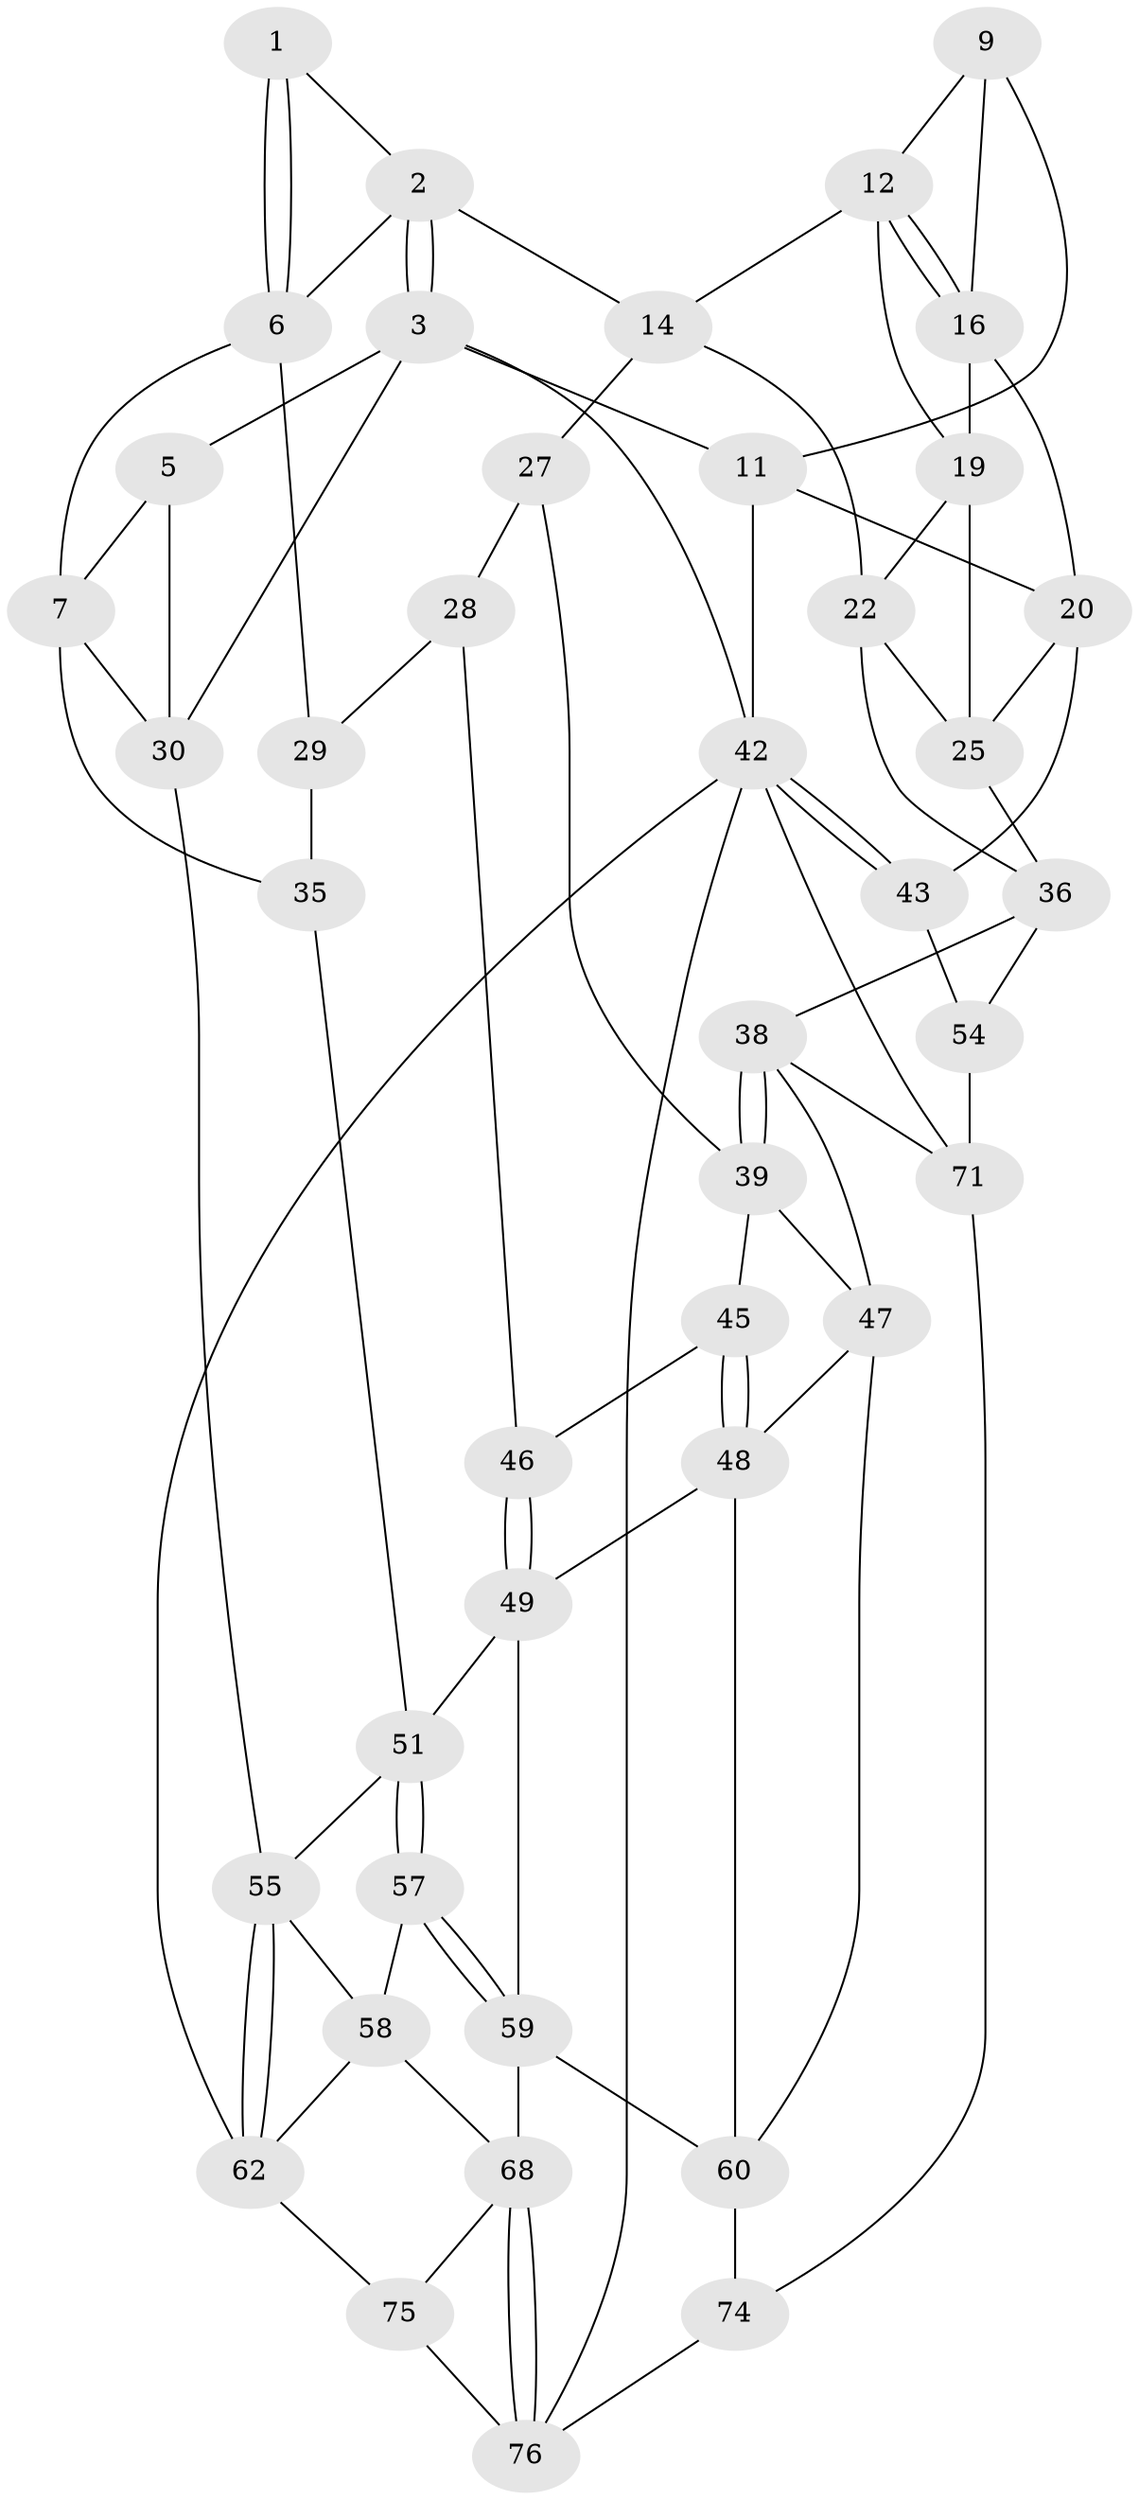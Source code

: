 // original degree distribution, {3: 0.03896103896103896, 5: 0.45454545454545453, 4: 0.2597402597402597, 6: 0.24675324675324675}
// Generated by graph-tools (version 1.1) at 2025/11/02/27/25 16:11:52]
// undirected, 43 vertices, 91 edges
graph export_dot {
graph [start="1"]
  node [color=gray90,style=filled];
  1 [pos="+0.11309241816246442+0"];
  2 [pos="+0.5421334411112142+0",super="+15"];
  3 [pos="+0.7261528452363103+0",super="+4"];
  5 [pos="+0.08803522111541189+0",super="+8"];
  6 [pos="+0.2568515035171799+0.272190208690234",super="+17"];
  7 [pos="+0.19960006357118218+0.26804278726900427",super="+32"];
  9 [pos="+0.7469967646580075+0",super="+10"];
  11 [pos="+1+0.24527468733801833"];
  12 [pos="+0.7602378076272807+0",super="+13"];
  14 [pos="+0.5204899765278678+0.203186087946181",super="+23"];
  16 [pos="+0.8022645091313547+0.11348812955352566",super="+18"];
  19 [pos="+0.7904169443650758+0.22801210680229636",super="+21"];
  20 [pos="+1+0.2625007757323345",super="+24"];
  22 [pos="+0.6792436434571393+0.3987667144088478",super="+31"];
  25 [pos="+1+0.40984138909556744",super="+26"];
  27 [pos="+0.556799844873678+0.4819966841293377"];
  28 [pos="+0.5195845421332196+0.46417036015351754",super="+41"];
  29 [pos="+0.2734385384951367+0.30793776342567636",super="+34"];
  30 [pos="+0+0.19986399941532806",super="+33"];
  35 [pos="+0.2263110641392198+0.543143371502577"];
  36 [pos="+0.7832864334112764+0.5045202331633307",super="+37"];
  38 [pos="+0.7812160902962705+0.7074806956777144",super="+64"];
  39 [pos="+0.6855991242637964+0.6982935694312896",super="+40"];
  42 [pos="+1+1",super="+63"];
  43 [pos="+1+1",super="+44"];
  45 [pos="+0.48127556568302665+0.5862964762590113"];
  46 [pos="+0.3716309689835752+0.6010278059537846"];
  47 [pos="+0.5713936629801215+0.7504974284534929",super="+65"];
  48 [pos="+0.5272996735734371+0.7535192017015473",super="+53"];
  49 [pos="+0.3780335407968523+0.6932761077084213",super="+50"];
  51 [pos="+0.24156006659690407+0.6564627048916706",super="+52"];
  54 [pos="+0.9221111663900109+0.6869691088123105",super="+70"];
  55 [pos="+0+0.7573433611222408",super="+56"];
  57 [pos="+0.26695679740818+0.789471121540029"];
  58 [pos="+0.1877198319285632+0.7932065853873816",super="+66"];
  59 [pos="+0.33033092218753696+0.803116209084451",super="+61"];
  60 [pos="+0.46400489461331057+0.8492286675113909",super="+72"];
  62 [pos="+0+0.8339899108433517",super="+67"];
  68 [pos="+0.32496424191477025+0.9332614122301102",super="+69"];
  71 [pos="+0.8110918662243077+0.8400294624908163",super="+73"];
  74 [pos="+0.6240697800650007+1"];
  75 [pos="+0.15002799102671388+0.9698733833800488"];
  76 [pos="+0.3242062518399452+1",super="+77"];
  1 -- 2;
  1 -- 6;
  1 -- 6;
  2 -- 3;
  2 -- 3;
  2 -- 14;
  2 -- 6;
  3 -- 11;
  3 -- 5;
  3 -- 30;
  3 -- 42;
  5 -- 30;
  5 -- 7;
  6 -- 7;
  6 -- 29;
  7 -- 35;
  7 -- 30;
  9 -- 12;
  9 -- 16;
  9 -- 11;
  11 -- 20;
  11 -- 42;
  12 -- 16;
  12 -- 16;
  12 -- 19;
  12 -- 14;
  14 -- 27;
  14 -- 22;
  16 -- 19;
  16 -- 20;
  19 -- 22;
  19 -- 25;
  20 -- 25;
  20 -- 43;
  22 -- 36;
  22 -- 25;
  25 -- 36;
  27 -- 28;
  27 -- 39;
  28 -- 29 [weight=2];
  28 -- 46;
  29 -- 35;
  30 -- 55;
  35 -- 51;
  36 -- 38;
  36 -- 54;
  38 -- 39;
  38 -- 39;
  38 -- 71;
  38 -- 47;
  39 -- 47;
  39 -- 45;
  42 -- 43;
  42 -- 43;
  42 -- 71;
  42 -- 76;
  42 -- 62;
  43 -- 54 [weight=2];
  45 -- 46;
  45 -- 48;
  45 -- 48;
  46 -- 49;
  46 -- 49;
  47 -- 48;
  47 -- 60;
  48 -- 49;
  48 -- 60;
  49 -- 59;
  49 -- 51;
  51 -- 57;
  51 -- 57;
  51 -- 55;
  54 -- 71;
  55 -- 62;
  55 -- 62;
  55 -- 58;
  57 -- 58;
  57 -- 59;
  57 -- 59;
  58 -- 62;
  58 -- 68;
  59 -- 60;
  59 -- 68;
  60 -- 74;
  62 -- 75;
  68 -- 76;
  68 -- 76;
  68 -- 75;
  71 -- 74;
  74 -- 76;
  75 -- 76;
}
